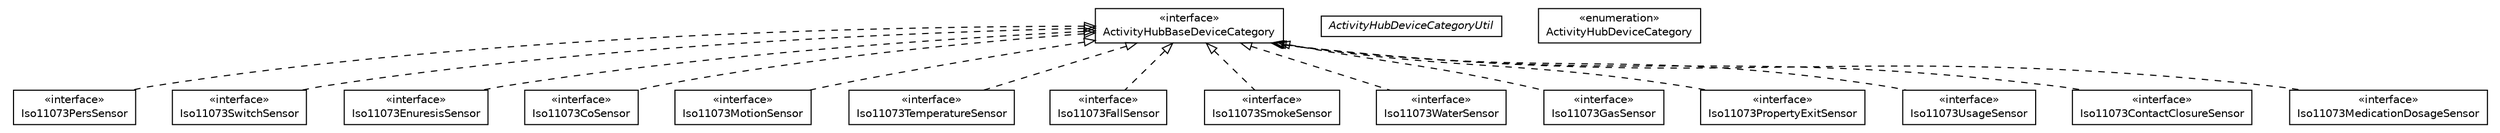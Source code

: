 #!/usr/local/bin/dot
#
# Class diagram 
# Generated by UMLGraph version R5_6-24-gf6e263 (http://www.umlgraph.org/)
#

digraph G {
	edge [fontname="Helvetica",fontsize=10,labelfontname="Helvetica",labelfontsize=10];
	node [fontname="Helvetica",fontsize=10,shape=plaintext];
	nodesep=0.25;
	ranksep=0.5;
	// org.universAAL.lddi.lib.activityhub.devicecategory.Iso11073PersSensor
	c743509 [label=<<table title="org.universAAL.lddi.lib.activityhub.devicecategory.Iso11073PersSensor" border="0" cellborder="1" cellspacing="0" cellpadding="2" port="p" href="./Iso11073PersSensor.html">
		<tr><td><table border="0" cellspacing="0" cellpadding="1">
<tr><td align="center" balign="center"> &#171;interface&#187; </td></tr>
<tr><td align="center" balign="center"> Iso11073PersSensor </td></tr>
		</table></td></tr>
		</table>>, URL="./Iso11073PersSensor.html", fontname="Helvetica", fontcolor="black", fontsize=10.0];
	// org.universAAL.lddi.lib.activityhub.devicecategory.Iso11073SwitchSensor
	c743510 [label=<<table title="org.universAAL.lddi.lib.activityhub.devicecategory.Iso11073SwitchSensor" border="0" cellborder="1" cellspacing="0" cellpadding="2" port="p" href="./Iso11073SwitchSensor.html">
		<tr><td><table border="0" cellspacing="0" cellpadding="1">
<tr><td align="center" balign="center"> &#171;interface&#187; </td></tr>
<tr><td align="center" balign="center"> Iso11073SwitchSensor </td></tr>
		</table></td></tr>
		</table>>, URL="./Iso11073SwitchSensor.html", fontname="Helvetica", fontcolor="black", fontsize=10.0];
	// org.universAAL.lddi.lib.activityhub.devicecategory.Iso11073EnuresisSensor
	c743511 [label=<<table title="org.universAAL.lddi.lib.activityhub.devicecategory.Iso11073EnuresisSensor" border="0" cellborder="1" cellspacing="0" cellpadding="2" port="p" href="./Iso11073EnuresisSensor.html">
		<tr><td><table border="0" cellspacing="0" cellpadding="1">
<tr><td align="center" balign="center"> &#171;interface&#187; </td></tr>
<tr><td align="center" balign="center"> Iso11073EnuresisSensor </td></tr>
		</table></td></tr>
		</table>>, URL="./Iso11073EnuresisSensor.html", fontname="Helvetica", fontcolor="black", fontsize=10.0];
	// org.universAAL.lddi.lib.activityhub.devicecategory.Iso11073CoSensor
	c743512 [label=<<table title="org.universAAL.lddi.lib.activityhub.devicecategory.Iso11073CoSensor" border="0" cellborder="1" cellspacing="0" cellpadding="2" port="p" href="./Iso11073CoSensor.html">
		<tr><td><table border="0" cellspacing="0" cellpadding="1">
<tr><td align="center" balign="center"> &#171;interface&#187; </td></tr>
<tr><td align="center" balign="center"> Iso11073CoSensor </td></tr>
		</table></td></tr>
		</table>>, URL="./Iso11073CoSensor.html", fontname="Helvetica", fontcolor="black", fontsize=10.0];
	// org.universAAL.lddi.lib.activityhub.devicecategory.Iso11073MotionSensor
	c743513 [label=<<table title="org.universAAL.lddi.lib.activityhub.devicecategory.Iso11073MotionSensor" border="0" cellborder="1" cellspacing="0" cellpadding="2" port="p" href="./Iso11073MotionSensor.html">
		<tr><td><table border="0" cellspacing="0" cellpadding="1">
<tr><td align="center" balign="center"> &#171;interface&#187; </td></tr>
<tr><td align="center" balign="center"> Iso11073MotionSensor </td></tr>
		</table></td></tr>
		</table>>, URL="./Iso11073MotionSensor.html", fontname="Helvetica", fontcolor="black", fontsize=10.0];
	// org.universAAL.lddi.lib.activityhub.devicecategory.Iso11073TemperatureSensor
	c743514 [label=<<table title="org.universAAL.lddi.lib.activityhub.devicecategory.Iso11073TemperatureSensor" border="0" cellborder="1" cellspacing="0" cellpadding="2" port="p" href="./Iso11073TemperatureSensor.html">
		<tr><td><table border="0" cellspacing="0" cellpadding="1">
<tr><td align="center" balign="center"> &#171;interface&#187; </td></tr>
<tr><td align="center" balign="center"> Iso11073TemperatureSensor </td></tr>
		</table></td></tr>
		</table>>, URL="./Iso11073TemperatureSensor.html", fontname="Helvetica", fontcolor="black", fontsize=10.0];
	// org.universAAL.lddi.lib.activityhub.devicecategory.Iso11073FallSensor
	c743515 [label=<<table title="org.universAAL.lddi.lib.activityhub.devicecategory.Iso11073FallSensor" border="0" cellborder="1" cellspacing="0" cellpadding="2" port="p" href="./Iso11073FallSensor.html">
		<tr><td><table border="0" cellspacing="0" cellpadding="1">
<tr><td align="center" balign="center"> &#171;interface&#187; </td></tr>
<tr><td align="center" balign="center"> Iso11073FallSensor </td></tr>
		</table></td></tr>
		</table>>, URL="./Iso11073FallSensor.html", fontname="Helvetica", fontcolor="black", fontsize=10.0];
	// org.universAAL.lddi.lib.activityhub.devicecategory.Iso11073SmokeSensor
	c743516 [label=<<table title="org.universAAL.lddi.lib.activityhub.devicecategory.Iso11073SmokeSensor" border="0" cellborder="1" cellspacing="0" cellpadding="2" port="p" href="./Iso11073SmokeSensor.html">
		<tr><td><table border="0" cellspacing="0" cellpadding="1">
<tr><td align="center" balign="center"> &#171;interface&#187; </td></tr>
<tr><td align="center" balign="center"> Iso11073SmokeSensor </td></tr>
		</table></td></tr>
		</table>>, URL="./Iso11073SmokeSensor.html", fontname="Helvetica", fontcolor="black", fontsize=10.0];
	// org.universAAL.lddi.lib.activityhub.devicecategory.Iso11073WaterSensor
	c743517 [label=<<table title="org.universAAL.lddi.lib.activityhub.devicecategory.Iso11073WaterSensor" border="0" cellborder="1" cellspacing="0" cellpadding="2" port="p" href="./Iso11073WaterSensor.html">
		<tr><td><table border="0" cellspacing="0" cellpadding="1">
<tr><td align="center" balign="center"> &#171;interface&#187; </td></tr>
<tr><td align="center" balign="center"> Iso11073WaterSensor </td></tr>
		</table></td></tr>
		</table>>, URL="./Iso11073WaterSensor.html", fontname="Helvetica", fontcolor="black", fontsize=10.0];
	// org.universAAL.lddi.lib.activityhub.devicecategory.Iso11073GasSensor
	c743518 [label=<<table title="org.universAAL.lddi.lib.activityhub.devicecategory.Iso11073GasSensor" border="0" cellborder="1" cellspacing="0" cellpadding="2" port="p" href="./Iso11073GasSensor.html">
		<tr><td><table border="0" cellspacing="0" cellpadding="1">
<tr><td align="center" balign="center"> &#171;interface&#187; </td></tr>
<tr><td align="center" balign="center"> Iso11073GasSensor </td></tr>
		</table></td></tr>
		</table>>, URL="./Iso11073GasSensor.html", fontname="Helvetica", fontcolor="black", fontsize=10.0];
	// org.universAAL.lddi.lib.activityhub.devicecategory.Iso11073PropertyExitSensor
	c743519 [label=<<table title="org.universAAL.lddi.lib.activityhub.devicecategory.Iso11073PropertyExitSensor" border="0" cellborder="1" cellspacing="0" cellpadding="2" port="p" href="./Iso11073PropertyExitSensor.html">
		<tr><td><table border="0" cellspacing="0" cellpadding="1">
<tr><td align="center" balign="center"> &#171;interface&#187; </td></tr>
<tr><td align="center" balign="center"> Iso11073PropertyExitSensor </td></tr>
		</table></td></tr>
		</table>>, URL="./Iso11073PropertyExitSensor.html", fontname="Helvetica", fontcolor="black", fontsize=10.0];
	// org.universAAL.lddi.lib.activityhub.devicecategory.Iso11073UsageSensor
	c743520 [label=<<table title="org.universAAL.lddi.lib.activityhub.devicecategory.Iso11073UsageSensor" border="0" cellborder="1" cellspacing="0" cellpadding="2" port="p" href="./Iso11073UsageSensor.html">
		<tr><td><table border="0" cellspacing="0" cellpadding="1">
<tr><td align="center" balign="center"> &#171;interface&#187; </td></tr>
<tr><td align="center" balign="center"> Iso11073UsageSensor </td></tr>
		</table></td></tr>
		</table>>, URL="./Iso11073UsageSensor.html", fontname="Helvetica", fontcolor="black", fontsize=10.0];
	// org.universAAL.lddi.lib.activityhub.devicecategory.Iso11073ContactClosureSensor
	c743521 [label=<<table title="org.universAAL.lddi.lib.activityhub.devicecategory.Iso11073ContactClosureSensor" border="0" cellborder="1" cellspacing="0" cellpadding="2" port="p" href="./Iso11073ContactClosureSensor.html">
		<tr><td><table border="0" cellspacing="0" cellpadding="1">
<tr><td align="center" balign="center"> &#171;interface&#187; </td></tr>
<tr><td align="center" balign="center"> Iso11073ContactClosureSensor </td></tr>
		</table></td></tr>
		</table>>, URL="./Iso11073ContactClosureSensor.html", fontname="Helvetica", fontcolor="black", fontsize=10.0];
	// org.universAAL.lddi.lib.activityhub.devicecategory.ActivityHubBaseDeviceCategory
	c743522 [label=<<table title="org.universAAL.lddi.lib.activityhub.devicecategory.ActivityHubBaseDeviceCategory" border="0" cellborder="1" cellspacing="0" cellpadding="2" port="p" href="./ActivityHubBaseDeviceCategory.html">
		<tr><td><table border="0" cellspacing="0" cellpadding="1">
<tr><td align="center" balign="center"> &#171;interface&#187; </td></tr>
<tr><td align="center" balign="center"> ActivityHubBaseDeviceCategory </td></tr>
		</table></td></tr>
		</table>>, URL="./ActivityHubBaseDeviceCategory.html", fontname="Helvetica", fontcolor="black", fontsize=10.0];
	// org.universAAL.lddi.lib.activityhub.devicecategory.Iso11073MedicationDosageSensor
	c743523 [label=<<table title="org.universAAL.lddi.lib.activityhub.devicecategory.Iso11073MedicationDosageSensor" border="0" cellborder="1" cellspacing="0" cellpadding="2" port="p" href="./Iso11073MedicationDosageSensor.html">
		<tr><td><table border="0" cellspacing="0" cellpadding="1">
<tr><td align="center" balign="center"> &#171;interface&#187; </td></tr>
<tr><td align="center" balign="center"> Iso11073MedicationDosageSensor </td></tr>
		</table></td></tr>
		</table>>, URL="./Iso11073MedicationDosageSensor.html", fontname="Helvetica", fontcolor="black", fontsize=10.0];
	// org.universAAL.lddi.lib.activityhub.devicecategory.ActivityHubDeviceCategoryUtil
	c743524 [label=<<table title="org.universAAL.lddi.lib.activityhub.devicecategory.ActivityHubDeviceCategoryUtil" border="0" cellborder="1" cellspacing="0" cellpadding="2" port="p" href="./ActivityHubDeviceCategoryUtil.html">
		<tr><td><table border="0" cellspacing="0" cellpadding="1">
<tr><td align="center" balign="center"><font face="Helvetica-Oblique"> ActivityHubDeviceCategoryUtil </font></td></tr>
		</table></td></tr>
		</table>>, URL="./ActivityHubDeviceCategoryUtil.html", fontname="Helvetica", fontcolor="black", fontsize=10.0];
	// org.universAAL.lddi.lib.activityhub.devicecategory.ActivityHubDeviceCategoryUtil.ActivityHubDeviceCategory
	c743525 [label=<<table title="org.universAAL.lddi.lib.activityhub.devicecategory.ActivityHubDeviceCategoryUtil.ActivityHubDeviceCategory" border="0" cellborder="1" cellspacing="0" cellpadding="2" port="p" href="./ActivityHubDeviceCategoryUtil.ActivityHubDeviceCategory.html">
		<tr><td><table border="0" cellspacing="0" cellpadding="1">
<tr><td align="center" balign="center"> &#171;enumeration&#187; </td></tr>
<tr><td align="center" balign="center"> ActivityHubDeviceCategory </td></tr>
		</table></td></tr>
		</table>>, URL="./ActivityHubDeviceCategoryUtil.ActivityHubDeviceCategory.html", fontname="Helvetica", fontcolor="black", fontsize=10.0];
	//org.universAAL.lddi.lib.activityhub.devicecategory.Iso11073PersSensor implements org.universAAL.lddi.lib.activityhub.devicecategory.ActivityHubBaseDeviceCategory
	c743522:p -> c743509:p [dir=back,arrowtail=empty,style=dashed];
	//org.universAAL.lddi.lib.activityhub.devicecategory.Iso11073SwitchSensor implements org.universAAL.lddi.lib.activityhub.devicecategory.ActivityHubBaseDeviceCategory
	c743522:p -> c743510:p [dir=back,arrowtail=empty,style=dashed];
	//org.universAAL.lddi.lib.activityhub.devicecategory.Iso11073EnuresisSensor implements org.universAAL.lddi.lib.activityhub.devicecategory.ActivityHubBaseDeviceCategory
	c743522:p -> c743511:p [dir=back,arrowtail=empty,style=dashed];
	//org.universAAL.lddi.lib.activityhub.devicecategory.Iso11073CoSensor implements org.universAAL.lddi.lib.activityhub.devicecategory.ActivityHubBaseDeviceCategory
	c743522:p -> c743512:p [dir=back,arrowtail=empty,style=dashed];
	//org.universAAL.lddi.lib.activityhub.devicecategory.Iso11073MotionSensor implements org.universAAL.lddi.lib.activityhub.devicecategory.ActivityHubBaseDeviceCategory
	c743522:p -> c743513:p [dir=back,arrowtail=empty,style=dashed];
	//org.universAAL.lddi.lib.activityhub.devicecategory.Iso11073TemperatureSensor implements org.universAAL.lddi.lib.activityhub.devicecategory.ActivityHubBaseDeviceCategory
	c743522:p -> c743514:p [dir=back,arrowtail=empty,style=dashed];
	//org.universAAL.lddi.lib.activityhub.devicecategory.Iso11073FallSensor implements org.universAAL.lddi.lib.activityhub.devicecategory.ActivityHubBaseDeviceCategory
	c743522:p -> c743515:p [dir=back,arrowtail=empty,style=dashed];
	//org.universAAL.lddi.lib.activityhub.devicecategory.Iso11073SmokeSensor implements org.universAAL.lddi.lib.activityhub.devicecategory.ActivityHubBaseDeviceCategory
	c743522:p -> c743516:p [dir=back,arrowtail=empty,style=dashed];
	//org.universAAL.lddi.lib.activityhub.devicecategory.Iso11073WaterSensor implements org.universAAL.lddi.lib.activityhub.devicecategory.ActivityHubBaseDeviceCategory
	c743522:p -> c743517:p [dir=back,arrowtail=empty,style=dashed];
	//org.universAAL.lddi.lib.activityhub.devicecategory.Iso11073GasSensor implements org.universAAL.lddi.lib.activityhub.devicecategory.ActivityHubBaseDeviceCategory
	c743522:p -> c743518:p [dir=back,arrowtail=empty,style=dashed];
	//org.universAAL.lddi.lib.activityhub.devicecategory.Iso11073PropertyExitSensor implements org.universAAL.lddi.lib.activityhub.devicecategory.ActivityHubBaseDeviceCategory
	c743522:p -> c743519:p [dir=back,arrowtail=empty,style=dashed];
	//org.universAAL.lddi.lib.activityhub.devicecategory.Iso11073UsageSensor implements org.universAAL.lddi.lib.activityhub.devicecategory.ActivityHubBaseDeviceCategory
	c743522:p -> c743520:p [dir=back,arrowtail=empty,style=dashed];
	//org.universAAL.lddi.lib.activityhub.devicecategory.Iso11073ContactClosureSensor implements org.universAAL.lddi.lib.activityhub.devicecategory.ActivityHubBaseDeviceCategory
	c743522:p -> c743521:p [dir=back,arrowtail=empty,style=dashed];
	//org.universAAL.lddi.lib.activityhub.devicecategory.Iso11073MedicationDosageSensor implements org.universAAL.lddi.lib.activityhub.devicecategory.ActivityHubBaseDeviceCategory
	c743522:p -> c743523:p [dir=back,arrowtail=empty,style=dashed];
}

